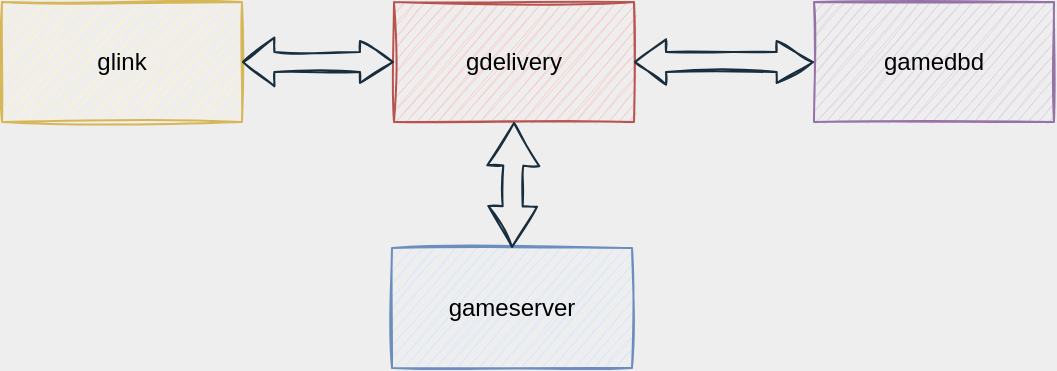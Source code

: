 <mxfile version="14.4.2" type="github" pages="5">
  <diagram id="kgpKYQtTHZ0yAKxKKP6v" name="Page-1">
    <mxGraphModel dx="1422" dy="762" grid="1" gridSize="1" guides="1" tooltips="1" connect="1" arrows="1" fold="1" page="1" pageScale="1" pageWidth="850" pageHeight="1100" background="#EEEEEE" math="0" shadow="0">
      <root>
        <mxCell id="0" />
        <mxCell id="1" parent="0" />
        <mxCell id="8e3iIAsaUR_CPn4ZfIlF-45" value="glink" style="rounded=0;whiteSpace=wrap;html=1;shadow=0;fontFamily=Helvetica;fontSize=12;align=center;fillColor=#fff2cc;strokeColor=#d6b656;sketch=1;" parent="1" vertex="1">
          <mxGeometry x="97" y="144" width="120" height="60" as="geometry" />
        </mxCell>
        <mxCell id="8e3iIAsaUR_CPn4ZfIlF-46" value="gdelivery" style="rounded=0;whiteSpace=wrap;html=1;shadow=0;fontFamily=Helvetica;fontSize=12;align=center;fillColor=#f8cecc;strokeColor=#b85450;sketch=1;" parent="1" vertex="1">
          <mxGeometry x="293" y="144" width="120" height="60" as="geometry" />
        </mxCell>
        <mxCell id="8e3iIAsaUR_CPn4ZfIlF-47" value="gamedbd" style="rounded=0;whiteSpace=wrap;html=1;shadow=0;fontFamily=Helvetica;fontSize=12;align=center;fillColor=#e1d5e7;strokeColor=#9673a6;sketch=1;" parent="1" vertex="1">
          <mxGeometry x="503" y="144" width="120" height="60" as="geometry" />
        </mxCell>
        <mxCell id="8e3iIAsaUR_CPn4ZfIlF-48" value="gameserver" style="rounded=0;whiteSpace=wrap;html=1;shadow=0;fontFamily=Helvetica;fontSize=12;align=center;fillColor=#dae8fc;strokeColor=#6c8ebf;sketch=1;" parent="1" vertex="1">
          <mxGeometry x="292" y="267" width="120" height="60" as="geometry" />
        </mxCell>
        <mxCell id="8e3iIAsaUR_CPn4ZfIlF-49" value="" style="shape=flexArrow;endArrow=classic;startArrow=block;html=1;fontFamily=Helvetica;fontSize=12;exitX=1;exitY=0.5;exitDx=0;exitDy=0;entryX=0;entryY=0.5;entryDx=0;entryDy=0;endWidth=10;endSize=5.167;startWidth=13.333;startSize=4.892;startFill=0;strokeColor=#182E3E;sketch=1;labelBackgroundColor=#EEEEEE;fontColor=#1A1A1A;" parent="1" source="8e3iIAsaUR_CPn4ZfIlF-45" target="8e3iIAsaUR_CPn4ZfIlF-46" edge="1">
          <mxGeometry width="50" height="50" relative="1" as="geometry">
            <mxPoint x="373" y="293" as="sourcePoint" />
            <mxPoint x="423" y="243" as="targetPoint" />
          </mxGeometry>
        </mxCell>
        <mxCell id="8e3iIAsaUR_CPn4ZfIlF-57" value="" style="shape=flexArrow;endArrow=classic;startArrow=classic;html=1;fontFamily=Helvetica;fontSize=12;entryX=0;entryY=0.5;entryDx=0;entryDy=0;exitX=1;exitY=0.5;exitDx=0;exitDy=0;startWidth=11.667;startSize=4.833;endWidth=10;endSize=5.725;strokeColor=#182E3E;sketch=1;labelBackgroundColor=#EEEEEE;fontColor=#1A1A1A;" parent="1" source="8e3iIAsaUR_CPn4ZfIlF-46" target="8e3iIAsaUR_CPn4ZfIlF-47" edge="1">
          <mxGeometry width="50" height="50" relative="1" as="geometry">
            <mxPoint x="417" y="255" as="sourcePoint" />
            <mxPoint x="467" y="205" as="targetPoint" />
          </mxGeometry>
        </mxCell>
        <mxCell id="8e3iIAsaUR_CPn4ZfIlF-58" value="" style="shape=flexArrow;endArrow=classic;startArrow=classic;html=1;fontFamily=Helvetica;fontSize=12;entryX=0.5;entryY=1;entryDx=0;entryDy=0;exitX=0.5;exitY=0;exitDx=0;exitDy=0;endWidth=15;endSize=6.783;startWidth=13.333;startSize=6.442;strokeColor=#182E3E;sketch=1;labelBackgroundColor=#EEEEEE;fontColor=#1A1A1A;" parent="1" source="8e3iIAsaUR_CPn4ZfIlF-48" target="8e3iIAsaUR_CPn4ZfIlF-46" edge="1">
          <mxGeometry width="50" height="50" relative="1" as="geometry">
            <mxPoint x="497" y="300" as="sourcePoint" />
            <mxPoint x="547" y="250" as="targetPoint" />
          </mxGeometry>
        </mxCell>
      </root>
    </mxGraphModel>
  </diagram>
  <diagram id="0OgzpcdSNnnKaS0ms3lA" name="Page-2">
    <mxGraphModel dx="2249" dy="762" grid="1" gridSize="10" guides="1" tooltips="1" connect="1" arrows="1" fold="1" page="1" pageScale="1" pageWidth="827" pageHeight="1169" background="#EEEEEE" math="0" shadow="0">
      <root>
        <mxCell id="CHY1JKjZ-cwcwIP-8aB2-0" />
        <mxCell id="CHY1JKjZ-cwcwIP-8aB2-1" parent="CHY1JKjZ-cwcwIP-8aB2-0" />
        <mxCell id="CHY1JKjZ-cwcwIP-8aB2-2" value="Corps&#xa;PSyncObject&lt;PB::corps_struct&gt;" style="swimlane;fontStyle=0;childLayout=stackLayout;horizontal=1;startSize=26;fillColor=#cdeb8b;horizontalStack=0;resizeParent=1;resizeParentMax=0;resizeLast=0;collapsible=1;marginBottom=0;shadow=0;fontFamily=Helvetica;fontSize=12;align=center;sketch=1;strokeColor=#36393d;" parent="CHY1JKjZ-cwcwIP-8aB2-1" vertex="1">
          <mxGeometry x="161" y="460" width="279" height="104" as="geometry" />
        </mxCell>
        <mxCell id="Idnr1RLPW2V9LJ6OMzab-46" value="- HardReference&lt;CorpsBaseType&gt; ref_" style="text;strokeColor=#36393d;fillColor=#cdeb8b;align=left;verticalAlign=top;spacingLeft=4;spacingRight=4;overflow=hidden;rotatable=0;points=[[0,0.5],[1,0.5]];portConstraint=eastwest;sketch=1;" parent="CHY1JKjZ-cwcwIP-8aB2-2" vertex="1">
          <mxGeometry y="26" width="279" height="26" as="geometry" />
        </mxCell>
        <mxCell id="Idnr1RLPW2V9LJ6OMzab-47" value="- std::map&lt;int64, CorpsMemberCache&gt; members_" style="text;strokeColor=#36393d;fillColor=#cdeb8b;align=left;verticalAlign=top;spacingLeft=4;spacingRight=4;overflow=hidden;rotatable=0;points=[[0,0.5],[1,0.5]];portConstraint=eastwest;sketch=1;" parent="CHY1JKjZ-cwcwIP-8aB2-2" vertex="1">
          <mxGeometry y="52" width="279" height="26" as="geometry" />
        </mxCell>
        <mxCell id="Idnr1RLPW2V9LJ6OMzab-48" value="- CorpsBase proxy_" style="text;strokeColor=#36393d;fillColor=#cdeb8b;align=left;verticalAlign=top;spacingLeft=4;spacingRight=4;overflow=hidden;rotatable=0;points=[[0,0.5],[1,0.5]];portConstraint=eastwest;sketch=1;" parent="CHY1JKjZ-cwcwIP-8aB2-2" vertex="1">
          <mxGeometry y="78" width="279" height="26" as="geometry" />
        </mxCell>
        <mxCell id="CHY1JKjZ-cwcwIP-8aB2-12" value="PSyncObject&lt;Data&gt;&#xa;std::enable_shared_from_this&lt;&gt;" style="swimlane;fontStyle=0;childLayout=stackLayout;horizontal=1;startSize=30;horizontalStack=0;resizeParent=1;resizeParentMax=0;resizeLast=0;collapsible=1;marginBottom=0;shadow=0;fontFamily=Helvetica;fontSize=12;align=center;sketch=1;fillColor=#fad9d5;strokeColor=#ae4132;" parent="CHY1JKjZ-cwcwIP-8aB2-1" vertex="1">
          <mxGeometry x="163" y="321" width="270" height="90" as="geometry" />
        </mxCell>
        <mxCell id="Idnr1RLPW2V9LJ6OMzab-32" value="+ ClientTaskList task_list_" style="text;strokeColor=#ae4132;fillColor=#fad9d5;align=left;verticalAlign=top;spacingLeft=4;spacingRight=4;overflow=hidden;rotatable=0;points=[[0,0.5],[1,0.5]];portConstraint=eastwest;sketch=1;" parent="CHY1JKjZ-cwcwIP-8aB2-12" vertex="1">
          <mxGeometry y="30" width="270" height="26" as="geometry" />
        </mxCell>
        <mxCell id="Idnr1RLPW2V9LJ6OMzab-33" value="" style="line;strokeWidth=1;fillColor=none;align=left;verticalAlign=middle;spacingTop=-1;spacingLeft=3;spacingRight=3;rotatable=0;labelPosition=right;points=[];portConstraint=eastwest;fontColor=#1A1A1A;sketch=1;labelBackgroundColor=#EEEEEE;strokeColor=#909090;" parent="CHY1JKjZ-cwcwIP-8aB2-12" vertex="1">
          <mxGeometry y="56" width="270" height="8" as="geometry" />
        </mxCell>
        <mxCell id="Idnr1RLPW2V9LJ6OMzab-34" value="+ int TryAddTask(std::share_ptr&lt;Message&gt; msg)" style="text;strokeColor=#ae4132;fillColor=#fad9d5;align=left;verticalAlign=top;spacingLeft=4;spacingRight=4;overflow=hidden;rotatable=0;points=[[0,0.5],[1,0.5]];portConstraint=eastwest;sketch=1;" parent="CHY1JKjZ-cwcwIP-8aB2-12" vertex="1">
          <mxGeometry y="64" width="270" height="26" as="geometry" />
        </mxCell>
        <mxCell id="CHY1JKjZ-cwcwIP-8aB2-22" value="CorpsManager&#xa;ObjectManager&lt;CorpsPtr&gt;" style="swimlane;fontStyle=0;childLayout=stackLayout;horizontal=1;startSize=26;fillColor=none;horizontalStack=0;resizeParent=1;resizeParentMax=0;resizeLast=0;collapsible=1;marginBottom=0;shadow=0;fontFamily=Helvetica;fontSize=12;align=center;sketch=1;strokeColor=#909090;fontColor=#1A1A1A;" parent="CHY1JKjZ-cwcwIP-8aB2-1" vertex="1">
          <mxGeometry x="-114" y="460" width="190" height="52" as="geometry" />
        </mxCell>
        <mxCell id="CHY1JKjZ-cwcwIP-8aB2-25" value="CorpsBaseType" style="swimlane;fontStyle=0;childLayout=stackLayout;horizontal=1;startSize=26;fillColor=none;horizontalStack=0;resizeParent=1;resizeParentMax=0;resizeLast=0;collapsible=1;marginBottom=0;shadow=0;fontFamily=Helvetica;fontSize=12;align=center;sketch=1;strokeColor=#909090;fontColor=#1A1A1A;" parent="CHY1JKjZ-cwcwIP-8aB2-1" vertex="1">
          <mxGeometry x="539.25" y="362" width="381.5" height="86" as="geometry" />
        </mxCell>
        <mxCell id="Idnr1RLPW2V9LJ6OMzab-38" value="+ void* corps_object_" style="text;strokeColor=#56517e;fillColor=#d0cee2;align=left;verticalAlign=top;spacingLeft=4;spacingRight=4;overflow=hidden;rotatable=0;points=[[0,0.5],[1,0.5]];portConstraint=eastwest;sketch=1;" parent="CHY1JKjZ-cwcwIP-8aB2-25" vertex="1">
          <mxGeometry y="26" width="381.5" height="26" as="geometry" />
        </mxCell>
        <mxCell id="Idnr1RLPW2V9LJ6OMzab-39" value="" style="line;strokeWidth=1;fillColor=none;align=left;verticalAlign=middle;spacingTop=-1;spacingLeft=3;spacingRight=3;rotatable=0;labelPosition=right;points=[];portConstraint=eastwest;fontColor=#1A1A1A;sketch=1;labelBackgroundColor=#EEEEEE;strokeColor=#909090;" parent="CHY1JKjZ-cwcwIP-8aB2-25" vertex="1">
          <mxGeometry y="52" width="381.5" height="8" as="geometry" />
        </mxCell>
        <mxCell id="Idnr1RLPW2V9LJ6OMzab-40" value="+ int PacketProtocol(PB::npt_common_search&amp; proto) const override" style="text;strokeColor=none;fillColor=none;align=left;verticalAlign=top;spacingLeft=4;spacingRight=4;overflow=hidden;rotatable=0;points=[[0,0.5],[1,0.5]];portConstraint=eastwest;fontColor=#1A1A1A;sketch=1;" parent="CHY1JKjZ-cwcwIP-8aB2-25" vertex="1">
          <mxGeometry y="60" width="381.5" height="26" as="geometry" />
        </mxCell>
        <mxCell id="CHY1JKjZ-cwcwIP-8aB2-28" value="CorpsBase" style="swimlane;fontStyle=0;childLayout=stackLayout;horizontal=1;startSize=26;fillColor=none;horizontalStack=0;resizeParent=1;resizeParentMax=0;resizeLast=0;collapsible=1;marginBottom=0;shadow=0;fontFamily=Helvetica;fontSize=12;align=center;sketch=1;strokeColor=#909090;fontColor=#1A1A1A;" parent="CHY1JKjZ-cwcwIP-8aB2-1" vertex="1">
          <mxGeometry x="539.25" y="550" width="220" height="52" as="geometry" />
        </mxCell>
        <mxCell id="Idnr1RLPW2V9LJ6OMzab-35" value="+ SendMessage(const Message&amp; msg)" style="text;strokeColor=none;fillColor=none;align=left;verticalAlign=top;spacingLeft=4;spacingRight=4;overflow=hidden;rotatable=0;points=[[0,0.5],[1,0.5]];portConstraint=eastwest;fontColor=#1A1A1A;sketch=1;" parent="CHY1JKjZ-cwcwIP-8aB2-28" vertex="1">
          <mxGeometry y="26" width="220" height="26" as="geometry" />
        </mxCell>
        <mxCell id="CHY1JKjZ-cwcwIP-8aB2-31" value="CorpsMember" style="swimlane;fontStyle=0;childLayout=stackLayout;horizontal=1;startSize=26;fillColor=none;horizontalStack=0;resizeParent=1;resizeParentMax=0;resizeLast=0;collapsible=1;marginBottom=0;shadow=0;fontFamily=Helvetica;fontSize=12;align=center;sketch=1;strokeColor=#909090;fontColor=#1A1A1A;" parent="CHY1JKjZ-cwcwIP-8aB2-1" vertex="1">
          <mxGeometry x="539.25" y="474" width="183" height="52" as="geometry" />
        </mxCell>
        <mxCell id="Idnr1RLPW2V9LJ6OMzab-36" value="+ PB::corps_member_info data_" style="text;strokeColor=none;fillColor=none;align=left;verticalAlign=top;spacingLeft=4;spacingRight=4;overflow=hidden;rotatable=0;points=[[0,0.5],[1,0.5]];portConstraint=eastwest;fontColor=#1A1A1A;sketch=1;" parent="CHY1JKjZ-cwcwIP-8aB2-31" vertex="1">
          <mxGeometry y="26" width="183" height="26" as="geometry" />
        </mxCell>
        <mxCell id="Idnr1RLPW2V9LJ6OMzab-13" value="ObjectManager&lt;Object&gt;&#xa;IntervalTimer::Observer" style="swimlane;fontStyle=0;childLayout=stackLayout;horizontal=1;startSize=29;fillColor=none;horizontalStack=0;resizeParent=1;resizeParentMax=0;resizeLast=0;collapsible=1;marginBottom=0;shadow=0;fontFamily=Helvetica;fontSize=12;align=center;sketch=1;strokeColor=#909090;fontColor=#1A1A1A;" parent="CHY1JKjZ-cwcwIP-8aB2-1" vertex="1">
          <mxGeometry x="-119" y="321" width="200" height="89" as="geometry" />
        </mxCell>
        <mxCell id="Idnr1RLPW2V9LJ6OMzab-26" value="+ std::map&lt;int64, Object&gt; objects_" style="text;strokeColor=none;fillColor=none;align=left;verticalAlign=top;spacingLeft=4;spacingRight=4;overflow=hidden;rotatable=0;points=[[0,0.5],[1,0.5]];portConstraint=eastwest;sketch=1;fontColor=#1A1A1A;" parent="Idnr1RLPW2V9LJ6OMzab-13" vertex="1">
          <mxGeometry y="29" width="200" height="26" as="geometry" />
        </mxCell>
        <mxCell id="Idnr1RLPW2V9LJ6OMzab-30" value="" style="line;strokeWidth=1;fillColor=none;align=left;verticalAlign=middle;spacingTop=-1;spacingLeft=3;spacingRight=3;rotatable=0;labelPosition=right;points=[];portConstraint=eastwest;sketch=1;labelBackgroundColor=#EEEEEE;strokeColor=#909090;fontColor=#1A1A1A;" parent="Idnr1RLPW2V9LJ6OMzab-13" vertex="1">
          <mxGeometry y="55" width="200" height="8" as="geometry" />
        </mxCell>
        <mxCell id="Idnr1RLPW2V9LJ6OMzab-31" value="+ bool Update() override" style="text;strokeColor=#0e8088;fillColor=#b0e3e6;align=left;verticalAlign=top;spacingLeft=4;spacingRight=4;overflow=hidden;rotatable=0;points=[[0,0.5],[1,0.5]];portConstraint=eastwest;sketch=1;" parent="Idnr1RLPW2V9LJ6OMzab-13" vertex="1">
          <mxGeometry y="63" width="200" height="26" as="geometry" />
        </mxCell>
        <mxCell id="Idnr1RLPW2V9LJ6OMzab-20" value="" style="endArrow=block;endSize=16;endFill=0;html=1;exitX=0.5;exitY=0;exitDx=0;exitDy=0;sketch=1;labelBackgroundColor=#EEEEEE;strokeColor=#182E3E;fontColor=#1A1A1A;" parent="CHY1JKjZ-cwcwIP-8aB2-1" source="CHY1JKjZ-cwcwIP-8aB2-22" edge="1">
          <mxGeometry width="160" relative="1" as="geometry">
            <mxPoint x="-19" y="448" as="sourcePoint" />
            <mxPoint x="-19" y="409" as="targetPoint" />
          </mxGeometry>
        </mxCell>
        <mxCell id="Idnr1RLPW2V9LJ6OMzab-21" value="" style="endArrow=block;endSize=16;endFill=0;html=1;entryX=0.507;entryY=0.962;entryDx=0;entryDy=0;entryPerimeter=0;sketch=1;labelBackgroundColor=#EEEEEE;strokeColor=#182E3E;fontColor=#1A1A1A;" parent="CHY1JKjZ-cwcwIP-8aB2-1" source="CHY1JKjZ-cwcwIP-8aB2-2" target="Idnr1RLPW2V9LJ6OMzab-34" edge="1">
          <mxGeometry width="160" relative="1" as="geometry">
            <mxPoint x="-140" y="648" as="sourcePoint" />
            <mxPoint x="253" y="418" as="targetPoint" />
          </mxGeometry>
        </mxCell>
        <mxCell id="Idnr1RLPW2V9LJ6OMzab-22" value="" style="endArrow=open;html=1;endSize=12;startArrow=diamondThin;startSize=14;startFill=0;edgeStyle=orthogonalEdgeStyle;exitX=1;exitY=0.5;exitDx=0;exitDy=0;entryX=0;entryY=0.5;entryDx=0;entryDy=0;sketch=1;labelBackgroundColor=#EEEEEE;strokeColor=#182E3E;fontColor=#1A1A1A;" parent="CHY1JKjZ-cwcwIP-8aB2-1" edge="1">
          <mxGeometry relative="1" as="geometry">
            <mxPoint x="76" y="499" as="sourcePoint" />
            <mxPoint x="161" y="499" as="targetPoint" />
          </mxGeometry>
        </mxCell>
        <mxCell id="Idnr1RLPW2V9LJ6OMzab-23" value="0..n" style="edgeLabel;resizable=0;html=1;align=left;verticalAlign=top;sketch=1;labelBackgroundColor=#EEEEEE;fontColor=#1A1A1A;" parent="Idnr1RLPW2V9LJ6OMzab-22" connectable="0" vertex="1">
          <mxGeometry x="-1" relative="1" as="geometry" />
        </mxCell>
        <mxCell id="Idnr1RLPW2V9LJ6OMzab-7" value="" style="endArrow=open;html=1;endSize=12;startArrow=diamondThin;startSize=14;startFill=0;edgeStyle=orthogonalEdgeStyle;entryX=0;entryY=0.75;entryDx=0;entryDy=0;sketch=1;labelBackgroundColor=#EEEEEE;strokeColor=#182E3E;fontColor=#1A1A1A;" parent="CHY1JKjZ-cwcwIP-8aB2-1" edge="1">
          <mxGeometry relative="1" as="geometry">
            <mxPoint x="440" y="509" as="sourcePoint" />
            <mxPoint x="539.25" y="509" as="targetPoint" />
            <Array as="points">
              <mxPoint x="440" y="509" />
              <mxPoint x="440" y="509" />
            </Array>
          </mxGeometry>
        </mxCell>
        <mxCell id="Idnr1RLPW2V9LJ6OMzab-8" value="0..n" style="edgeLabel;resizable=0;html=1;align=left;verticalAlign=top;sketch=1;labelBackgroundColor=#EEEEEE;fontColor=#1A1A1A;" parent="Idnr1RLPW2V9LJ6OMzab-7" connectable="0" vertex="1">
          <mxGeometry x="-1" relative="1" as="geometry" />
        </mxCell>
        <mxCell id="Idnr1RLPW2V9LJ6OMzab-41" value="CorpsTopList" style="swimlane;fontStyle=0;childLayout=stackLayout;horizontal=1;startSize=26;fillColor=none;horizontalStack=0;resizeParent=1;resizeParentMax=0;resizeLast=0;collapsible=1;marginBottom=0;shadow=0;fontFamily=Helvetica;fontSize=12;align=center;sketch=1;strokeColor=#909090;fontColor=#1A1A1A;" parent="CHY1JKjZ-cwcwIP-8aB2-1" vertex="1">
          <mxGeometry x="-113" y="554" width="190" height="52" as="geometry" />
        </mxCell>
        <mxCell id="Idnr1RLPW2V9LJ6OMzab-44" value="" style="endArrow=open;html=1;endSize=12;startArrow=diamondThin;startSize=14;startFill=1;edgeStyle=orthogonalEdgeStyle;align=left;verticalAlign=bottom;fontColor=#1A1A1A;exitX=0.505;exitY=1;exitDx=0;exitDy=0;exitPerimeter=0;entryX=0.5;entryY=0;entryDx=0;entryDy=0;sketch=1;labelBackgroundColor=#EEEEEE;strokeColor=#182E3E;" parent="CHY1JKjZ-cwcwIP-8aB2-1" target="Idnr1RLPW2V9LJ6OMzab-41" edge="1">
          <mxGeometry x="-0.25" y="20" relative="1" as="geometry">
            <mxPoint x="-18.05" y="512" as="sourcePoint" />
            <mxPoint x="-18" y="570" as="targetPoint" />
            <mxPoint as="offset" />
          </mxGeometry>
        </mxCell>
        <mxCell id="Idnr1RLPW2V9LJ6OMzab-49" value="1" style="endArrow=open;html=1;endSize=12;startArrow=diamondThin;startSize=14;startFill=1;edgeStyle=orthogonalEdgeStyle;align=left;verticalAlign=bottom;fontColor=#1A1A1A;entryX=0;entryY=0.5;entryDx=0;entryDy=0;sketch=1;labelBackgroundColor=#EEEEEE;strokeColor=#182E3E;" parent="CHY1JKjZ-cwcwIP-8aB2-1" target="CHY1JKjZ-cwcwIP-8aB2-28" edge="1">
          <mxGeometry x="-1" y="3" relative="1" as="geometry">
            <mxPoint x="440" y="550" as="sourcePoint" />
            <mxPoint x="440" y="690" as="targetPoint" />
            <Array as="points">
              <mxPoint x="440" y="550" />
              <mxPoint x="490" y="550" />
              <mxPoint x="490" y="576" />
            </Array>
          </mxGeometry>
        </mxCell>
        <mxCell id="Idnr1RLPW2V9LJ6OMzab-50" value="1" style="endArrow=open;html=1;endSize=12;startArrow=diamondThin;startSize=14;startFill=1;edgeStyle=orthogonalEdgeStyle;align=left;verticalAlign=bottom;fontColor=#1A1A1A;entryX=0;entryY=0.5;entryDx=0;entryDy=0;exitX=1;exitY=0.192;exitDx=0;exitDy=0;exitPerimeter=0;sketch=1;labelBackgroundColor=#EEEEEE;strokeColor=#182E3E;" parent="CHY1JKjZ-cwcwIP-8aB2-1" source="CHY1JKjZ-cwcwIP-8aB2-2" target="Idnr1RLPW2V9LJ6OMzab-38" edge="1">
          <mxGeometry x="-1" y="3" relative="1" as="geometry">
            <mxPoint x="310" y="710" as="sourcePoint" />
            <mxPoint x="470" y="710" as="targetPoint" />
          </mxGeometry>
        </mxCell>
      </root>
    </mxGraphModel>
  </diagram>
  <diagram id="yI2ITIxN7NDSkIE8eoWA" name="第 3 页">
    <mxGraphModel dx="2249" dy="762" grid="1" gridSize="1" guides="1" tooltips="1" connect="1" arrows="1" fold="1" page="1" pageScale="1" pageWidth="827" pageHeight="1169" background="#EEEEEE" math="0" shadow="0">
      <root>
        <mxCell id="4NuZsKPPa98qgH2k7ZOk-0" />
        <mxCell id="4NuZsKPPa98qgH2k7ZOk-1" parent="4NuZsKPPa98qgH2k7ZOk-0" />
        <mxCell id="-l2edYAywjvh5u6Mlrhu-0" value="Corps&#xa;PSyncObject&lt;PB::corps_struct&gt;" style="swimlane;fontStyle=0;childLayout=stackLayout;horizontal=1;startSize=30;fillColor=none;horizontalStack=0;resizeParent=1;resizeParentMax=0;resizeLast=0;collapsible=1;marginBottom=0;shadow=0;fontFamily=Helvetica;fontSize=12;align=center;strokeColor=#909090;fontColor=#1A1A1A;sketch=1;" parent="4NuZsKPPa98qgH2k7ZOk-1" vertex="1">
          <mxGeometry x="-380" y="646" width="279" height="108" as="geometry" />
        </mxCell>
        <mxCell id="-l2edYAywjvh5u6Mlrhu-1" value="- HardReference&lt;CorpsBaseType&gt; ref_" style="text;strokeColor=#0e8088;fillColor=#b0e3e6;align=left;verticalAlign=top;spacingLeft=4;spacingRight=4;overflow=hidden;rotatable=0;points=[[0,0.5],[1,0.5]];portConstraint=eastwest;sketch=1;" parent="-l2edYAywjvh5u6Mlrhu-0" vertex="1">
          <mxGeometry y="30" width="279" height="26" as="geometry" />
        </mxCell>
        <mxCell id="-l2edYAywjvh5u6Mlrhu-2" value="- std::map&lt;int64, CorpsMemberCache&gt; members_" style="text;strokeColor=none;fillColor=none;align=left;verticalAlign=top;spacingLeft=4;spacingRight=4;overflow=hidden;rotatable=0;points=[[0,0.5],[1,0.5]];portConstraint=eastwest;fontColor=#1A1A1A;sketch=1;" parent="-l2edYAywjvh5u6Mlrhu-0" vertex="1">
          <mxGeometry y="56" width="279" height="26" as="geometry" />
        </mxCell>
        <mxCell id="-l2edYAywjvh5u6Mlrhu-3" value="- CorpsBase proxy_" style="text;strokeColor=none;fillColor=none;align=left;verticalAlign=top;spacingLeft=4;spacingRight=4;overflow=hidden;rotatable=0;points=[[0,0.5],[1,0.5]];portConstraint=eastwest;fontColor=#1A1A1A;sketch=1;" parent="-l2edYAywjvh5u6Mlrhu-0" vertex="1">
          <mxGeometry y="82" width="279" height="26" as="geometry" />
        </mxCell>
        <mxCell id="-l2edYAywjvh5u6Mlrhu-8" value="SearchKey" style="swimlane;fontStyle=0;childLayout=stackLayout;horizontal=1;startSize=26;fillColor=none;horizontalStack=0;resizeParent=1;resizeParentMax=0;resizeLast=0;collapsible=1;marginBottom=0;shadow=0;fontFamily=Helvetica;fontSize=12;align=center;strokeColor=#909090;fontColor=#1A1A1A;sketch=1;" parent="4NuZsKPPa98qgH2k7ZOk-1" vertex="1">
          <mxGeometry x="-522" y="412" width="150" height="78" as="geometry" />
        </mxCell>
        <mxCell id="-l2edYAywjvh5u6Mlrhu-35" value="- unsigned char key_type_" style="text;strokeColor=none;fillColor=none;align=left;verticalAlign=top;spacingLeft=4;spacingRight=4;overflow=hidden;rotatable=0;points=[[0,0.5],[1,0.5]];portConstraint=eastwest;fontColor=#1A1A1A;sketch=1;" parent="-l2edYAywjvh5u6Mlrhu-8" vertex="1">
          <mxGeometry y="26" width="150" height="26" as="geometry" />
        </mxCell>
        <mxCell id="-l2edYAywjvh5u6Mlrhu-36" value="- Octets key_" style="text;strokeColor=none;fillColor=none;align=left;verticalAlign=top;spacingLeft=4;spacingRight=4;overflow=hidden;rotatable=0;points=[[0,0.5],[1,0.5]];portConstraint=eastwest;fontColor=#1A1A1A;sketch=1;" parent="-l2edYAywjvh5u6Mlrhu-8" vertex="1">
          <mxGeometry y="52" width="150" height="26" as="geometry" />
        </mxCell>
        <mxCell id="-l2edYAywjvh5u6Mlrhu-9" value="BaseType" style="swimlane;fontStyle=0;childLayout=stackLayout;horizontal=1;startSize=26;fillColor=none;horizontalStack=0;resizeParent=1;resizeParentMax=0;resizeLast=0;collapsible=1;marginBottom=0;shadow=0;fontFamily=Helvetica;fontSize=12;align=center;strokeColor=#909090;fontColor=#1A1A1A;sketch=1;" parent="4NuZsKPPa98qgH2k7ZOk-1" vertex="1">
          <mxGeometry x="-40" y="507.5" width="381.5" height="86" as="geometry" />
        </mxCell>
        <mxCell id="-l2edYAywjvh5u6Mlrhu-10" value="+ void* corps_object_" style="text;strokeColor=none;fillColor=none;align=left;verticalAlign=top;spacingLeft=4;spacingRight=4;overflow=hidden;rotatable=0;points=[[0,0.5],[1,0.5]];portConstraint=eastwest;fontColor=#1A1A1A;sketch=1;" parent="-l2edYAywjvh5u6Mlrhu-9" vertex="1">
          <mxGeometry y="26" width="381.5" height="26" as="geometry" />
        </mxCell>
        <mxCell id="-l2edYAywjvh5u6Mlrhu-11" value="" style="line;strokeWidth=1;fillColor=none;align=left;verticalAlign=middle;spacingTop=-1;spacingLeft=3;spacingRight=3;rotatable=0;labelPosition=right;points=[];portConstraint=eastwest;strokeColor=#909090;fontColor=#1A1A1A;sketch=1;labelBackgroundColor=#EEEEEE;" parent="-l2edYAywjvh5u6Mlrhu-9" vertex="1">
          <mxGeometry y="52" width="381.5" height="8" as="geometry" />
        </mxCell>
        <mxCell id="-l2edYAywjvh5u6Mlrhu-12" value="+ virtual int PacketProtocol(PB::npt_common_search&amp; proto) const" style="text;strokeColor=#ae4132;fillColor=#fad9d5;align=left;verticalAlign=top;spacingLeft=4;spacingRight=4;overflow=hidden;rotatable=0;points=[[0,0.5],[1,0.5]];portConstraint=eastwest;sketch=1;" parent="-l2edYAywjvh5u6Mlrhu-9" vertex="1">
          <mxGeometry y="60" width="381.5" height="26" as="geometry" />
        </mxCell>
        <mxCell id="-l2edYAywjvh5u6Mlrhu-13" value="CorpsBaseType" style="swimlane;fontStyle=0;childLayout=stackLayout;horizontal=1;startSize=26;fillColor=none;horizontalStack=0;resizeParent=1;resizeParentMax=0;resizeLast=0;collapsible=1;marginBottom=0;shadow=0;fontFamily=Helvetica;fontSize=12;align=center;strokeColor=#909090;fontColor=#1A1A1A;sketch=1;" parent="4NuZsKPPa98qgH2k7ZOk-1" vertex="1">
          <mxGeometry x="43" y="650" width="220" height="52" as="geometry" />
        </mxCell>
        <mxCell id="-l2edYAywjvh5u6Mlrhu-15" value="ResultNode" style="swimlane;fontStyle=0;childLayout=stackLayout;horizontal=1;startSize=26;fillColor=none;horizontalStack=0;resizeParent=1;resizeParentMax=0;resizeLast=0;collapsible=1;marginBottom=0;shadow=0;fontFamily=Helvetica;fontSize=12;align=center;strokeColor=#909090;fontColor=#1A1A1A;sketch=1;" parent="4NuZsKPPa98qgH2k7ZOk-1" vertex="1">
          <mxGeometry x="35" y="412" width="210" height="52" as="geometry" />
        </mxCell>
        <mxCell id="-l2edYAywjvh5u6Mlrhu-16" value="+ WeakReference&lt;BaseType&gt; ref_" style="text;strokeColor=none;fillColor=none;align=left;verticalAlign=top;spacingLeft=4;spacingRight=4;overflow=hidden;rotatable=0;points=[[0,0.5],[1,0.5]];portConstraint=eastwest;fontColor=#1A1A1A;sketch=1;" parent="-l2edYAywjvh5u6Mlrhu-15" vertex="1">
          <mxGeometry y="26" width="210" height="26" as="geometry" />
        </mxCell>
        <mxCell id="-l2edYAywjvh5u6Mlrhu-17" value="SearchCacheManager" style="swimlane;fontStyle=0;childLayout=stackLayout;horizontal=1;startSize=26;fillColor=none;horizontalStack=0;resizeParent=1;resizeParentMax=0;resizeLast=0;collapsible=1;marginBottom=0;shadow=0;fontFamily=Helvetica;fontSize=12;align=center;strokeColor=#909090;fontColor=#1A1A1A;sketch=1;" parent="4NuZsKPPa98qgH2k7ZOk-1" vertex="1">
          <mxGeometry x="-490" y="240" width="389" height="112" as="geometry" />
        </mxCell>
        <mxCell id="-l2edYAywjvh5u6Mlrhu-18" value="+ std::map&lt;SearchKey, SearchResult*&gt; results_" style="text;strokeColor=none;fillColor=none;align=left;verticalAlign=top;spacingLeft=4;spacingRight=4;overflow=hidden;rotatable=0;points=[[0,0.5],[1,0.5]];portConstraint=eastwest;fontColor=#1A1A1A;sketch=1;" parent="-l2edYAywjvh5u6Mlrhu-17" vertex="1">
          <mxGeometry y="26" width="389" height="26" as="geometry" />
        </mxCell>
        <mxCell id="-l2edYAywjvh5u6Mlrhu-33" value="- std::list&lt;SearchResult*&gt; lru_results_" style="text;strokeColor=none;fillColor=none;align=left;verticalAlign=top;spacingLeft=4;spacingRight=4;overflow=hidden;rotatable=0;points=[[0,0.5],[1,0.5]];portConstraint=eastwest;fontColor=#1A1A1A;sketch=1;" parent="-l2edYAywjvh5u6Mlrhu-17" vertex="1">
          <mxGeometry y="52" width="389" height="26" as="geometry" />
        </mxCell>
        <mxCell id="-l2edYAywjvh5u6Mlrhu-19" value="" style="line;strokeWidth=1;fillColor=none;align=left;verticalAlign=middle;spacingTop=-1;spacingLeft=3;spacingRight=3;rotatable=0;labelPosition=right;points=[];portConstraint=eastwest;strokeColor=#909090;fontColor=#1A1A1A;sketch=1;labelBackgroundColor=#EEEEEE;" parent="-l2edYAywjvh5u6Mlrhu-17" vertex="1">
          <mxGeometry y="78" width="389" height="8" as="geometry" />
        </mxCell>
        <mxCell id="-l2edYAywjvh5u6Mlrhu-20" value="+ void Search(PB::npt_common_search&amp; proto, const Search&amp; handle)" style="text;strokeColor=#b46504;fillColor=#fad7ac;align=left;verticalAlign=top;spacingLeft=4;spacingRight=4;overflow=hidden;rotatable=0;points=[[0,0.5],[1,0.5]];portConstraint=eastwest;sketch=1;" parent="-l2edYAywjvh5u6Mlrhu-17" vertex="1">
          <mxGeometry y="86" width="389" height="26" as="geometry" />
        </mxCell>
        <mxCell id="-l2edYAywjvh5u6Mlrhu-27" value="SearchResult" style="swimlane;fontStyle=0;childLayout=stackLayout;horizontal=1;startSize=26;fillColor=#bac8d3;horizontalStack=0;resizeParent=1;resizeParentMax=0;resizeLast=0;collapsible=1;marginBottom=0;shadow=0;fontFamily=Helvetica;fontSize=12;align=center;strokeColor=#23445d;sketch=1;" parent="4NuZsKPPa98qgH2k7ZOk-1" vertex="1">
          <mxGeometry x="-290" y="412" width="200" height="130" as="geometry" />
        </mxCell>
        <mxCell id="-l2edYAywjvh5u6Mlrhu-37" value="# PB::npt_common_search proto_" style="text;strokeColor=#23445d;fillColor=#bac8d3;align=left;verticalAlign=top;spacingLeft=4;spacingRight=4;overflow=hidden;rotatable=0;points=[[0,0.5],[1,0.5]];portConstraint=eastwest;sketch=1;" parent="-l2edYAywjvh5u6Mlrhu-27" vertex="1">
          <mxGeometry y="26" width="200" height="26" as="geometry" />
        </mxCell>
        <mxCell id="-l2edYAywjvh5u6Mlrhu-39" value="# SearchKey key_" style="text;strokeColor=#23445d;fillColor=#bac8d3;align=left;verticalAlign=top;spacingLeft=4;spacingRight=4;overflow=hidden;rotatable=0;points=[[0,0.5],[1,0.5]];portConstraint=eastwest;sketch=1;" parent="-l2edYAywjvh5u6Mlrhu-27" vertex="1">
          <mxGeometry y="52" width="200" height="26" as="geometry" />
        </mxCell>
        <mxCell id="-l2edYAywjvh5u6Mlrhu-38" value="# std::vector&lt;ResultNode&gt; results_" style="text;strokeColor=#23445d;fillColor=#bac8d3;align=left;verticalAlign=top;spacingLeft=4;spacingRight=4;overflow=hidden;rotatable=0;points=[[0,0.5],[1,0.5]];portConstraint=eastwest;sketch=1;" parent="-l2edYAywjvh5u6Mlrhu-27" vertex="1">
          <mxGeometry y="78" width="200" height="26" as="geometry" />
        </mxCell>
        <mxCell id="-l2edYAywjvh5u6Mlrhu-40" value="# SearchHandle handler_" style="text;strokeColor=#23445d;fillColor=#bac8d3;align=left;verticalAlign=top;spacingLeft=4;spacingRight=4;overflow=hidden;rotatable=0;points=[[0,0.5],[1,0.5]];portConstraint=eastwest;sketch=1;" parent="-l2edYAywjvh5u6Mlrhu-27" vertex="1">
          <mxGeometry y="104" width="200" height="26" as="geometry" />
        </mxCell>
        <mxCell id="-l2edYAywjvh5u6Mlrhu-42" value="" style="endArrow=block;endSize=16;endFill=0;html=1;exitX=0.5;exitY=0;exitDx=0;exitDy=0;entryX=0.506;entryY=0.981;entryDx=0;entryDy=0;entryPerimeter=0;strokeColor=#182E3E;fontColor=#1A1A1A;sketch=1;labelBackgroundColor=#EEEEEE;" parent="4NuZsKPPa98qgH2k7ZOk-1" source="-l2edYAywjvh5u6Mlrhu-13" target="-l2edYAywjvh5u6Mlrhu-12" edge="1">
          <mxGeometry width="160" relative="1" as="geometry">
            <mxPoint x="-10" y="790" as="sourcePoint" />
            <mxPoint x="151" y="610" as="targetPoint" />
          </mxGeometry>
        </mxCell>
        <mxCell id="-l2edYAywjvh5u6Mlrhu-43" value="" style="endArrow=diamondThin;endFill=1;endSize=24;html=1;entryX=1;entryY=0.5;entryDx=0;entryDy=0;exitX=0;exitY=0.75;exitDx=0;exitDy=0;strokeColor=#182E3E;fontColor=#1A1A1A;sketch=1;labelBackgroundColor=#EEEEEE;" parent="4NuZsKPPa98qgH2k7ZOk-1" source="-l2edYAywjvh5u6Mlrhu-13" target="-l2edYAywjvh5u6Mlrhu-1" edge="1">
          <mxGeometry width="160" relative="1" as="geometry">
            <mxPoint x="30" y="570" as="sourcePoint" />
            <mxPoint x="190" y="570" as="targetPoint" />
          </mxGeometry>
        </mxCell>
        <mxCell id="-l2edYAywjvh5u6Mlrhu-44" value="" style="endArrow=diamondThin;endFill=0;endSize=24;html=1;exitX=0.547;exitY=0.026;exitDx=0;exitDy=0;exitPerimeter=0;strokeColor=#182E3E;fontColor=#1A1A1A;sketch=1;labelBackgroundColor=#EEEEEE;" parent="4NuZsKPPa98qgH2k7ZOk-1" source="-l2edYAywjvh5u6Mlrhu-8" edge="1">
          <mxGeometry width="160" relative="1" as="geometry">
            <mxPoint x="-20" y="570" as="sourcePoint" />
            <mxPoint x="-440" y="350" as="targetPoint" />
          </mxGeometry>
        </mxCell>
        <mxCell id="-l2edYAywjvh5u6Mlrhu-45" value="" style="endArrow=diamondThin;endFill=0;endSize=24;html=1;exitX=0.5;exitY=0;exitDx=0;exitDy=0;entryX=0.771;entryY=1.077;entryDx=0;entryDy=0;entryPerimeter=0;strokeColor=#182E3E;fontColor=#1A1A1A;sketch=1;labelBackgroundColor=#EEEEEE;" parent="4NuZsKPPa98qgH2k7ZOk-1" source="-l2edYAywjvh5u6Mlrhu-27" target="-l2edYAywjvh5u6Mlrhu-20" edge="1">
          <mxGeometry width="160" relative="1" as="geometry">
            <mxPoint x="-540" y="610" as="sourcePoint" />
            <mxPoint x="-380" y="610" as="targetPoint" />
          </mxGeometry>
        </mxCell>
        <mxCell id="-l2edYAywjvh5u6Mlrhu-46" value="" style="endArrow=diamondThin;endFill=1;endSize=24;html=1;exitX=1;exitY=0.5;exitDx=0;exitDy=0;entryX=0;entryY=0.5;entryDx=0;entryDy=0;strokeColor=#182E3E;fontColor=#1A1A1A;sketch=1;labelBackgroundColor=#EEEEEE;" parent="4NuZsKPPa98qgH2k7ZOk-1" source="-l2edYAywjvh5u6Mlrhu-35" target="-l2edYAywjvh5u6Mlrhu-37" edge="1">
          <mxGeometry width="160" relative="1" as="geometry">
            <mxPoint x="-510" y="570" as="sourcePoint" />
            <mxPoint x="-350" y="570" as="targetPoint" />
          </mxGeometry>
        </mxCell>
        <mxCell id="-l2edYAywjvh5u6Mlrhu-47" value="" style="endArrow=diamondThin;endFill=0;endSize=24;html=1;exitX=0.5;exitY=0;exitDx=0;exitDy=0;entryX=0.551;entryY=0.846;entryDx=0;entryDy=0;entryPerimeter=0;strokeColor=#182E3E;fontColor=#1A1A1A;sketch=1;labelBackgroundColor=#EEEEEE;" parent="4NuZsKPPa98qgH2k7ZOk-1" source="-l2edYAywjvh5u6Mlrhu-9" target="-l2edYAywjvh5u6Mlrhu-16" edge="1">
          <mxGeometry width="160" relative="1" as="geometry">
            <mxPoint x="40" y="850" as="sourcePoint" />
            <mxPoint x="210" y="830" as="targetPoint" />
          </mxGeometry>
        </mxCell>
        <mxCell id="-l2edYAywjvh5u6Mlrhu-48" value="" style="endArrow=open;endFill=1;endSize=12;html=1;entryX=0;entryY=0.5;entryDx=0;entryDy=0;exitX=1;exitY=0.5;exitDx=0;exitDy=0;strokeColor=#182E3E;fontColor=#1A1A1A;sketch=1;labelBackgroundColor=#EEEEEE;" parent="4NuZsKPPa98qgH2k7ZOk-1" source="-l2edYAywjvh5u6Mlrhu-37" target="-l2edYAywjvh5u6Mlrhu-16" edge="1">
          <mxGeometry width="160" relative="1" as="geometry">
            <mxPoint x="-340" y="580" as="sourcePoint" />
            <mxPoint x="-170" y="580" as="targetPoint" />
          </mxGeometry>
        </mxCell>
      </root>
    </mxGraphModel>
  </diagram>
  <diagram id="lnSrEXQTEFAOOSUJtIZM" name="第 4 页">
    <mxGraphModel dx="2249" dy="762" grid="1" gridSize="1" guides="1" tooltips="1" connect="1" arrows="1" fold="1" page="1" pageScale="1" pageWidth="827" pageHeight="1169" background="#EEEEEE" math="0" shadow="0">
      <root>
        <mxCell id="2s0anMfYi2meWJEC-m7P-0" />
        <mxCell id="2s0anMfYi2meWJEC-m7P-1" parent="2s0anMfYi2meWJEC-m7P-0" />
        <mxCell id="2s0anMfYi2meWJEC-m7P-2" value="Corps&#xa;PSyncObject&lt;PB::corps_struct&gt;" style="swimlane;fontStyle=0;childLayout=stackLayout;horizontal=1;startSize=30;fillColor=#d0cee2;horizontalStack=0;resizeParent=1;resizeParentMax=0;resizeLast=0;collapsible=1;marginBottom=0;shadow=0;fontFamily=Helvetica;fontSize=12;align=center;strokeColor=#56517e;sketch=1;" parent="2s0anMfYi2meWJEC-m7P-1" vertex="1">
          <mxGeometry x="-346" y="615" width="279" height="108" as="geometry" />
        </mxCell>
        <mxCell id="2s0anMfYi2meWJEC-m7P-3" value="- HardReference&lt;CorpsBaseType&gt; ref_" style="text;strokeColor=none;fillColor=none;align=left;verticalAlign=top;spacingLeft=4;spacingRight=4;overflow=hidden;rotatable=0;points=[[0,0.5],[1,0.5]];portConstraint=eastwest;fontColor=#1A1A1A;sketch=1;" parent="2s0anMfYi2meWJEC-m7P-2" vertex="1">
          <mxGeometry y="30" width="279" height="26" as="geometry" />
        </mxCell>
        <mxCell id="2s0anMfYi2meWJEC-m7P-4" value="- std::map&lt;int64, CorpsMemberCache&gt; members_" style="text;strokeColor=none;fillColor=none;align=left;verticalAlign=top;spacingLeft=4;spacingRight=4;overflow=hidden;rotatable=0;points=[[0,0.5],[1,0.5]];portConstraint=eastwest;fontColor=#1A1A1A;sketch=1;" parent="2s0anMfYi2meWJEC-m7P-2" vertex="1">
          <mxGeometry y="56" width="279" height="26" as="geometry" />
        </mxCell>
        <mxCell id="2s0anMfYi2meWJEC-m7P-5" value="- CorpsBase proxy_" style="text;strokeColor=none;fillColor=none;align=left;verticalAlign=top;spacingLeft=4;spacingRight=4;overflow=hidden;rotatable=0;points=[[0,0.5],[1,0.5]];portConstraint=eastwest;fontColor=#1A1A1A;sketch=1;" parent="2s0anMfYi2meWJEC-m7P-2" vertex="1">
          <mxGeometry y="82" width="279" height="26" as="geometry" />
        </mxCell>
        <mxCell id="2s0anMfYi2meWJEC-m7P-9" value="ClientTaskList" style="swimlane;fontStyle=0;childLayout=stackLayout;horizontal=1;startSize=26;fillColor=#b1ddf0;horizontalStack=0;resizeParent=1;resizeParentMax=0;resizeLast=0;collapsible=1;marginBottom=0;shadow=0;fontFamily=Helvetica;fontSize=12;align=center;strokeColor=#10739e;sketch=1;" parent="2s0anMfYi2meWJEC-m7P-1" vertex="1">
          <mxGeometry x="13" y="468" width="254" height="112" as="geometry" />
        </mxCell>
        <mxCell id="2s0anMfYi2meWJEC-m7P-10" value="- std::list&lt;std::share_ptr&lt;ClTask&gt;&gt; task_list_" style="text;strokeColor=#10739e;fillColor=#b1ddf0;align=left;verticalAlign=top;spacingLeft=4;spacingRight=4;overflow=hidden;rotatable=0;points=[[0,0.5],[1,0.5]];portConstraint=eastwest;sketch=1;" parent="2s0anMfYi2meWJEC-m7P-9" vertex="1">
          <mxGeometry y="26" width="254" height="26" as="geometry" />
        </mxCell>
        <mxCell id="2s0anMfYi2meWJEC-m7P-11" value="" style="line;strokeWidth=1;fillColor=none;align=left;verticalAlign=middle;spacingTop=-1;spacingLeft=3;spacingRight=3;rotatable=0;labelPosition=right;points=[];portConstraint=eastwest;strokeColor=#909090;fontColor=#1A1A1A;labelBackgroundColor=#EEEEEE;sketch=1;" parent="2s0anMfYi2meWJEC-m7P-9" vertex="1">
          <mxGeometry y="52" width="254" height="8" as="geometry" />
        </mxCell>
        <mxCell id="2s0anMfYi2meWJEC-m7P-12" value="+ bool AddTask(std::share_ptr&lt;ClTask&gt; task)" style="text;fillColor=none;align=left;verticalAlign=top;spacingLeft=4;spacingRight=4;overflow=hidden;rotatable=0;points=[[0,0.5],[1,0.5]];portConstraint=eastwest;sketch=1;" parent="2s0anMfYi2meWJEC-m7P-9" vertex="1">
          <mxGeometry y="60" width="254" height="26" as="geometry" />
        </mxCell>
        <mxCell id="2wcIkOxxAOtHc5JdMz0j-1" value="+ std::share_ptr&lt;ClTask&gt; PopTask()" style="text;fillColor=none;align=left;verticalAlign=top;spacingLeft=4;spacingRight=4;overflow=hidden;rotatable=0;points=[[0,0.5],[1,0.5]];portConstraint=eastwest;sketch=1;" parent="2s0anMfYi2meWJEC-m7P-9" vertex="1">
          <mxGeometry y="86" width="254" height="26" as="geometry" />
        </mxCell>
        <mxCell id="2s0anMfYi2meWJEC-m7P-14" value="ClTask" style="swimlane;fontStyle=0;childLayout=stackLayout;horizontal=1;startSize=26;fillColor=none;horizontalStack=0;resizeParent=1;resizeParentMax=0;resizeLast=0;collapsible=1;marginBottom=0;shadow=0;fontFamily=Helvetica;fontSize=12;align=center;strokeColor=#909090;fontColor=#1A1A1A;sketch=1;" parent="2s0anMfYi2meWJEC-m7P-1" vertex="1">
          <mxGeometry x="35" y="331" width="210" height="78" as="geometry" />
        </mxCell>
        <mxCell id="2wcIkOxxAOtHc5JdMz0j-3" value="+ RoleCache role_" style="text;strokeColor=none;fillColor=none;align=left;verticalAlign=top;spacingLeft=4;spacingRight=4;overflow=hidden;rotatable=0;points=[[0,0.5],[1,0.5]];portConstraint=eastwest;fontColor=#1A1A1A;sketch=1;" parent="2s0anMfYi2meWJEC-m7P-14" vertex="1">
          <mxGeometry y="26" width="210" height="26" as="geometry" />
        </mxCell>
        <mxCell id="2s0anMfYi2meWJEC-m7P-15" value="+ std::share_ptr&lt;Message&gt; msg_" style="text;strokeColor=#ae4132;fillColor=#fad9d5;align=left;verticalAlign=top;spacingLeft=4;spacingRight=4;overflow=hidden;rotatable=0;points=[[0,0.5],[1,0.5]];portConstraint=eastwest;sketch=1;" parent="2s0anMfYi2meWJEC-m7P-14" vertex="1">
          <mxGeometry y="52" width="210" height="26" as="geometry" />
        </mxCell>
        <mxCell id="2s0anMfYi2meWJEC-m7P-21" value="PSyncObject" style="swimlane;fontStyle=0;childLayout=stackLayout;horizontal=1;startSize=26;fillColor=none;horizontalStack=0;resizeParent=1;resizeParentMax=0;resizeLast=0;collapsible=1;marginBottom=0;shadow=0;fontFamily=Helvetica;fontSize=12;align=center;sketch=1;" parent="2s0anMfYi2meWJEC-m7P-1" vertex="1">
          <mxGeometry x="-306" y="467" width="200" height="104" as="geometry" />
        </mxCell>
        <mxCell id="2s0anMfYi2meWJEC-m7P-22" value="+ ClientTaskList task_queue_" style="text;strokeColor=#b46504;fillColor=#fad7ac;align=left;verticalAlign=top;spacingLeft=4;spacingRight=4;overflow=hidden;rotatable=0;points=[[0,0.5],[1,0.5]];portConstraint=eastwest;sketch=1;" parent="2s0anMfYi2meWJEC-m7P-21" vertex="1">
          <mxGeometry y="26" width="200" height="26" as="geometry" />
        </mxCell>
        <mxCell id="2s0anMfYi2meWJEC-m7P-25" value="+ bool IsLocked()" style="text;align=left;verticalAlign=top;spacingLeft=4;spacingRight=4;overflow=hidden;rotatable=0;points=[[0,0.5],[1,0.5]];portConstraint=eastwest;sketch=1;" parent="2s0anMfYi2meWJEC-m7P-21" vertex="1">
          <mxGeometry y="52" width="200" height="26" as="geometry" />
        </mxCell>
        <mxCell id="2wcIkOxxAOtHc5JdMz0j-0" value="+ void Run()" style="text;strokeColor=#b46504;fillColor=#fad7ac;align=left;verticalAlign=top;spacingLeft=4;spacingRight=4;overflow=hidden;rotatable=0;points=[[0,0.5],[1,0.5]];portConstraint=eastwest;sketch=1;" parent="2s0anMfYi2meWJEC-m7P-21" vertex="1">
          <mxGeometry y="78" width="200" height="26" as="geometry" />
        </mxCell>
        <mxCell id="2wcIkOxxAOtHc5JdMz0j-4" value="" style="endArrow=open;html=1;endSize=12;startArrow=diamondThin;startSize=14;startFill=1;edgeStyle=orthogonalEdgeStyle;align=left;verticalAlign=bottom;exitX=1.01;exitY=0.055;exitDx=0;exitDy=0;exitPerimeter=0;strokeColor=#182E3E;fontColor=#1A1A1A;labelBackgroundColor=#EEEEEE;sketch=1;" parent="2s0anMfYi2meWJEC-m7P-1" source="2s0anMfYi2meWJEC-m7P-25" edge="1">
          <mxGeometry x="-1" y="3" relative="1" as="geometry">
            <mxPoint x="-74" y="784" as="sourcePoint" />
            <mxPoint x="13" y="520" as="targetPoint" />
          </mxGeometry>
        </mxCell>
        <mxCell id="2wcIkOxxAOtHc5JdMz0j-8" value="" style="endArrow=block;endSize=16;endFill=0;html=1;exitX=0.5;exitY=0;exitDx=0;exitDy=0;entryX=0.499;entryY=0.989;entryDx=0;entryDy=0;entryPerimeter=0;strokeColor=#182E3E;fontColor=#1A1A1A;labelBackgroundColor=#EEEEEE;sketch=1;" parent="2s0anMfYi2meWJEC-m7P-1" source="2s0anMfYi2meWJEC-m7P-2" target="2wcIkOxxAOtHc5JdMz0j-0" edge="1">
          <mxGeometry width="160" relative="1" as="geometry">
            <mxPoint x="-136" y="550" as="sourcePoint" />
            <mxPoint x="24" y="550" as="targetPoint" />
          </mxGeometry>
        </mxCell>
        <mxCell id="2wcIkOxxAOtHc5JdMz0j-9" value="" style="endArrow=open;html=1;endSize=12;startArrow=diamondThin;startSize=14;startFill=0;edgeStyle=orthogonalEdgeStyle;exitX=0.5;exitY=0;exitDx=0;exitDy=0;strokeColor=#182E3E;fontColor=#1A1A1A;labelBackgroundColor=#EEEEEE;sketch=1;" parent="2s0anMfYi2meWJEC-m7P-1" source="2s0anMfYi2meWJEC-m7P-9" edge="1">
          <mxGeometry relative="1" as="geometry">
            <mxPoint x="138" y="379" as="sourcePoint" />
            <mxPoint x="140" y="410" as="targetPoint" />
            <Array as="points" />
          </mxGeometry>
        </mxCell>
        <mxCell id="2wcIkOxxAOtHc5JdMz0j-10" value="0..n" style="edgeLabel;resizable=0;html=1;align=left;verticalAlign=top;fontColor=#1A1A1A;labelBackgroundColor=#EEEEEE;sketch=1;" parent="2wcIkOxxAOtHc5JdMz0j-9" connectable="0" vertex="1">
          <mxGeometry x="-1" relative="1" as="geometry">
            <mxPoint x="5" y="-33" as="offset" />
          </mxGeometry>
        </mxCell>
      </root>
    </mxGraphModel>
  </diagram>
  <diagram id="ImJfDfaZavIuHT8rUTSa" name="第 5 页">
    <mxGraphModel dx="1253" dy="588" grid="1" gridSize="10" guides="1" tooltips="1" connect="1" arrows="1" fold="1" page="1" pageScale="1" pageWidth="827" pageHeight="1169" background="#EEEEEE" math="0" shadow="0">
      <root>
        <mxCell id="0y2IcN7tvl_40y_Wi8IA-0" />
        <mxCell id="0y2IcN7tvl_40y_Wi8IA-1" parent="0y2IcN7tvl_40y_Wi8IA-0" />
        <mxCell id="0y2IcN7tvl_40y_Wi8IA-2" value="gameserver" style="shape=umlLifeline;perimeter=lifelinePerimeter;whiteSpace=wrap;html=1;container=1;collapsible=0;recursiveResize=0;outlineConnect=0;rounded=0;sketch=1;strokeColor=#909090;fillColor=#F5AB50;fontColor=#1A1A1A;" vertex="1" parent="0y2IcN7tvl_40y_Wi8IA-1">
          <mxGeometry x="180" y="40" width="100" height="580" as="geometry" />
        </mxCell>
        <mxCell id="0y2IcN7tvl_40y_Wi8IA-8" value="" style="html=1;points=[];perimeter=orthogonalPerimeter;rounded=0;sketch=1;strokeColor=#909090;fillColor=#F5AB50;fontColor=#1A1A1A;" vertex="1" parent="0y2IcN7tvl_40y_Wi8IA-2">
          <mxGeometry x="45" y="50" width="10" height="80" as="geometry" />
        </mxCell>
        <mxCell id="0y2IcN7tvl_40y_Wi8IA-17" value="ipt 创建协会" style="html=1;verticalAlign=bottom;startArrow=oval;startFill=1;endArrow=block;startSize=8;strokeColor=#182E3E;fontColor=#1A1A1A;entryX=-0.05;entryY=0.108;entryDx=0;entryDy=0;entryPerimeter=0;" edge="1" parent="0y2IcN7tvl_40y_Wi8IA-2" target="0y2IcN7tvl_40y_Wi8IA-18">
          <mxGeometry width="60" relative="1" as="geometry">
            <mxPoint x="55" y="120" as="sourcePoint" />
            <mxPoint x="115" y="120" as="targetPoint" />
          </mxGeometry>
        </mxCell>
        <mxCell id="0y2IcN7tvl_40y_Wi8IA-36" value="" style="html=1;points=[];perimeter=orthogonalPerimeter;rounded=0;sketch=1;strokeColor=#909090;fillColor=#F5AB50;fontColor=#1A1A1A;" vertex="1" parent="0y2IcN7tvl_40y_Wi8IA-2">
          <mxGeometry x="45" y="330" width="10" height="30" as="geometry" />
        </mxCell>
        <mxCell id="0y2IcN7tvl_40y_Wi8IA-3" value="" style="shape=umlLifeline;participant=umlActor;perimeter=lifelinePerimeter;whiteSpace=wrap;html=1;container=1;collapsible=0;recursiveResize=0;verticalAlign=top;spacingTop=36;outlineConnect=0;rounded=0;sketch=1;strokeColor=#909090;fillColor=#F5AB50;fontColor=#1A1A1A;" vertex="1" parent="0y2IcN7tvl_40y_Wi8IA-1">
          <mxGeometry x="60" y="40" width="20" height="570" as="geometry" />
        </mxCell>
        <mxCell id="0y2IcN7tvl_40y_Wi8IA-10" value="" style="html=1;points=[];perimeter=orthogonalPerimeter;rounded=0;sketch=1;strokeColor=#909090;fillColor=#F5AB50;fontColor=#1A1A1A;" vertex="1" parent="0y2IcN7tvl_40y_Wi8IA-3">
          <mxGeometry x="5" y="50" width="10" height="20" as="geometry" />
        </mxCell>
        <mxCell id="0y2IcN7tvl_40y_Wi8IA-37" value="" style="html=1;points=[];perimeter=orthogonalPerimeter;rounded=0;sketch=1;strokeColor=#909090;fillColor=#F5AB50;fontColor=#1A1A1A;" vertex="1" parent="0y2IcN7tvl_40y_Wi8IA-3">
          <mxGeometry x="5" y="400" width="10" height="50" as="geometry" />
        </mxCell>
        <mxCell id="0y2IcN7tvl_40y_Wi8IA-5" value="gdeliver" style="shape=umlLifeline;perimeter=lifelinePerimeter;whiteSpace=wrap;html=1;container=1;collapsible=0;recursiveResize=0;outlineConnect=0;rounded=0;sketch=1;strokeColor=#909090;fillColor=#F5AB50;fontColor=#1A1A1A;" vertex="1" parent="0y2IcN7tvl_40y_Wi8IA-1">
          <mxGeometry x="330" y="40" width="100" height="580" as="geometry" />
        </mxCell>
        <mxCell id="0y2IcN7tvl_40y_Wi8IA-18" value="" style="html=1;points=[];perimeter=orthogonalPerimeter;rounded=0;sketch=1;strokeColor=#909090;fillColor=#F5AB50;fontColor=#1A1A1A;" vertex="1" parent="0y2IcN7tvl_40y_Wi8IA-5">
          <mxGeometry x="45" y="117" width="10" height="20" as="geometry" />
        </mxCell>
        <mxCell id="0y2IcN7tvl_40y_Wi8IA-19" value="" style="html=1;points=[];perimeter=orthogonalPerimeter;rounded=0;sketch=1;strokeColor=#909090;fillColor=#F5AB50;fontColor=#1A1A1A;" vertex="1" parent="0y2IcN7tvl_40y_Wi8IA-5">
          <mxGeometry x="45" y="137" width="10" height="53" as="geometry" />
        </mxCell>
        <mxCell id="0y2IcN7tvl_40y_Wi8IA-20" value="校验数据" style="edgeStyle=orthogonalEdgeStyle;html=1;align=left;spacingLeft=2;endArrow=block;rounded=0;entryX=1.117;entryY=0.396;strokeColor=#182E3E;fontColor=#1A1A1A;entryDx=0;entryDy=0;entryPerimeter=0;" edge="1" parent="0y2IcN7tvl_40y_Wi8IA-5">
          <mxGeometry relative="1" as="geometry">
            <mxPoint x="56" y="126" as="sourcePoint" />
            <Array as="points">
              <mxPoint x="75" y="126" />
              <mxPoint x="75" y="162" />
            </Array>
            <mxPoint x="56.17" y="161.84" as="targetPoint" />
          </mxGeometry>
        </mxCell>
        <mxCell id="0y2IcN7tvl_40y_Wi8IA-27" value="" style="html=1;points=[];perimeter=orthogonalPerimeter;rounded=0;sketch=1;strokeColor=#909090;fillColor=#F5AB50;fontColor=#1A1A1A;" vertex="1" parent="0y2IcN7tvl_40y_Wi8IA-5">
          <mxGeometry x="45" y="210" width="10" height="70" as="geometry" />
        </mxCell>
        <mxCell id="0y2IcN7tvl_40y_Wi8IA-31" value="" style="html=1;points=[];perimeter=orthogonalPerimeter;rounded=0;sketch=1;strokeColor=#909090;fillColor=#F5AB50;fontColor=#1A1A1A;" vertex="1" parent="0y2IcN7tvl_40y_Wi8IA-5">
          <mxGeometry x="45" y="280" width="10" height="70" as="geometry" />
        </mxCell>
        <mxCell id="0y2IcN7tvl_40y_Wi8IA-32" value="创建协会并load" style="edgeStyle=orthogonalEdgeStyle;html=1;align=left;spacingLeft=2;endArrow=block;rounded=0;entryX=1;entryY=0;strokeColor=#182E3E;fontColor=#1A1A1A;" edge="1" parent="0y2IcN7tvl_40y_Wi8IA-5">
          <mxGeometry relative="1" as="geometry">
            <mxPoint x="55" y="280" as="sourcePoint" />
            <Array as="points">
              <mxPoint x="55" y="280" />
              <mxPoint x="75" y="280" />
              <mxPoint x="75" y="308" />
            </Array>
            <mxPoint x="55" y="308" as="targetPoint" />
          </mxGeometry>
        </mxCell>
        <mxCell id="0y2IcN7tvl_40y_Wi8IA-39" value="" style="html=1;points=[];perimeter=orthogonalPerimeter;rounded=0;sketch=1;strokeColor=#909090;fillColor=#F5AB50;fontColor=#1A1A1A;" vertex="1" parent="0y2IcN7tvl_40y_Wi8IA-5">
          <mxGeometry x="45" y="350" width="10" height="70" as="geometry" />
        </mxCell>
        <mxCell id="0y2IcN7tvl_40y_Wi8IA-40" value="OnPlayerLogin()" style="edgeStyle=orthogonalEdgeStyle;html=1;align=left;spacingLeft=2;endArrow=block;rounded=0;strokeColor=#182E3E;fontColor=#1A1A1A;exitX=1.45;exitY=0.695;exitDx=0;exitDy=0;exitPerimeter=0;" edge="1" parent="0y2IcN7tvl_40y_Wi8IA-5">
          <mxGeometry relative="1" as="geometry">
            <mxPoint x="55" y="350.0" as="sourcePoint" />
            <Array as="points">
              <mxPoint x="55.5" y="351.35" />
              <mxPoint x="85.5" y="351.35" />
              <mxPoint x="85.5" y="381.35" />
            </Array>
            <mxPoint x="60" y="381" as="targetPoint" />
          </mxGeometry>
        </mxCell>
        <mxCell id="0y2IcN7tvl_40y_Wi8IA-6" value="gamedbd" style="shape=umlLifeline;perimeter=lifelinePerimeter;whiteSpace=wrap;html=1;container=1;collapsible=0;recursiveResize=0;outlineConnect=0;rounded=0;sketch=1;strokeColor=#909090;fillColor=#F5AB50;fontColor=#1A1A1A;" vertex="1" parent="0y2IcN7tvl_40y_Wi8IA-1">
          <mxGeometry x="470" y="40" width="100" height="580" as="geometry" />
        </mxCell>
        <mxCell id="0y2IcN7tvl_40y_Wi8IA-28" value="" style="html=1;points=[];perimeter=orthogonalPerimeter;rounded=0;sketch=1;strokeColor=#909090;fillColor=#F5AB50;fontColor=#1A1A1A;" vertex="1" parent="0y2IcN7tvl_40y_Wi8IA-6">
          <mxGeometry x="45" y="233" width="10" height="40" as="geometry" />
        </mxCell>
        <mxCell id="0y2IcN7tvl_40y_Wi8IA-7" value="uname" style="shape=umlLifeline;perimeter=lifelinePerimeter;whiteSpace=wrap;html=1;container=1;collapsible=0;recursiveResize=0;outlineConnect=0;rounded=0;sketch=1;strokeColor=#909090;fillColor=#F5AB50;fontColor=#1A1A1A;" vertex="1" parent="0y2IcN7tvl_40y_Wi8IA-1">
          <mxGeometry x="630" y="40" width="100" height="580" as="geometry" />
        </mxCell>
        <mxCell id="0y2IcN7tvl_40y_Wi8IA-22" value="" style="html=1;points=[];perimeter=orthogonalPerimeter;rounded=0;sketch=1;strokeColor=#909090;fillColor=#F5AB50;fontColor=#1A1A1A;" vertex="1" parent="0y2IcN7tvl_40y_Wi8IA-7">
          <mxGeometry x="45" y="180" width="10" height="40" as="geometry" />
        </mxCell>
        <mxCell id="0y2IcN7tvl_40y_Wi8IA-34" value="" style="html=1;points=[];perimeter=orthogonalPerimeter;rounded=0;sketch=1;strokeColor=#909090;fillColor=#F5AB50;fontColor=#1A1A1A;" vertex="1" parent="0y2IcN7tvl_40y_Wi8IA-7">
          <mxGeometry x="45" y="310" width="10" height="20" as="geometry" />
        </mxCell>
        <mxCell id="0y2IcN7tvl_40y_Wi8IA-9" value="创建协会" style="html=1;verticalAlign=bottom;startArrow=oval;endArrow=block;startSize=8;strokeColor=#182E3E;fontColor=#1A1A1A;exitX=1.2;exitY=0.077;exitDx=0;exitDy=0;exitPerimeter=0;" edge="1" target="0y2IcN7tvl_40y_Wi8IA-8" parent="0y2IcN7tvl_40y_Wi8IA-1" source="0y2IcN7tvl_40y_Wi8IA-10">
          <mxGeometry relative="1" as="geometry">
            <mxPoint x="160" y="120" as="sourcePoint" />
          </mxGeometry>
        </mxCell>
        <mxCell id="0y2IcN7tvl_40y_Wi8IA-12" value="1. 校验数据&lt;br&gt;2. 创建事务" style="edgeStyle=orthogonalEdgeStyle;html=1;align=left;spacingLeft=2;endArrow=block;rounded=0;strokeColor=#182E3E;fontColor=#1A1A1A;entryX=1.45;entryY=0.66;entryDx=0;entryDy=0;entryPerimeter=0;" edge="1" target="0y2IcN7tvl_40y_Wi8IA-8" parent="0y2IcN7tvl_40y_Wi8IA-1">
          <mxGeometry relative="1" as="geometry">
            <mxPoint x="235" y="110" as="sourcePoint" />
            <Array as="points">
              <mxPoint x="260" y="110" />
              <mxPoint x="260" y="143" />
            </Array>
            <mxPoint x="190" y="170" as="targetPoint" />
          </mxGeometry>
        </mxCell>
        <mxCell id="0y2IcN7tvl_40y_Wi8IA-23" value="起名Rpc" style="html=1;verticalAlign=bottom;startArrow=oval;endArrow=block;startSize=8;strokeColor=#182E3E;fontColor=#1A1A1A;exitX=1.033;exitY=0.802;exitDx=0;exitDy=0;exitPerimeter=0;" edge="1" target="0y2IcN7tvl_40y_Wi8IA-22" parent="0y2IcN7tvl_40y_Wi8IA-1" source="0y2IcN7tvl_40y_Wi8IA-19">
          <mxGeometry relative="1" as="geometry">
            <mxPoint x="615" y="220" as="sourcePoint" />
          </mxGeometry>
        </mxCell>
        <mxCell id="0y2IcN7tvl_40y_Wi8IA-26" value="起名Rpc callback" style="html=1;verticalAlign=bottom;endArrow=open;dashed=1;endSize=8;strokeColor=#182E3E;fontColor=#1A1A1A;" edge="1" parent="0y2IcN7tvl_40y_Wi8IA-1" target="0y2IcN7tvl_40y_Wi8IA-5">
          <mxGeometry relative="1" as="geometry">
            <mxPoint x="670" y="250" as="sourcePoint" />
            <mxPoint x="590" y="250" as="targetPoint" />
          </mxGeometry>
        </mxCell>
        <mxCell id="0y2IcN7tvl_40y_Wi8IA-29" value="同步Rpc 创建协会" style="html=1;verticalAlign=bottom;startArrow=oval;endArrow=block;startSize=8;strokeColor=#182E3E;fontColor=#1A1A1A;" edge="1" target="0y2IcN7tvl_40y_Wi8IA-28" parent="0y2IcN7tvl_40y_Wi8IA-1">
          <mxGeometry relative="1" as="geometry">
            <mxPoint x="386" y="280" as="sourcePoint" />
          </mxGeometry>
        </mxCell>
        <mxCell id="0y2IcN7tvl_40y_Wi8IA-30" value="Rpc callback" style="html=1;verticalAlign=bottom;endArrow=open;dashed=1;endSize=8;strokeColor=#182E3E;fontColor=#1A1A1A;" edge="1" parent="0y2IcN7tvl_40y_Wi8IA-1">
          <mxGeometry relative="1" as="geometry">
            <mxPoint x="510" y="309" as="sourcePoint" />
            <mxPoint x="385.667" y="308.64" as="targetPoint" />
          </mxGeometry>
        </mxCell>
        <mxCell id="0y2IcN7tvl_40y_Wi8IA-33" value="起名确认Rpc" style="html=1;verticalAlign=bottom;endArrow=block;strokeColor=#182E3E;fontColor=#1A1A1A;entryX=-0.217;entryY=0.558;entryDx=0;entryDy=0;entryPerimeter=0;" edge="1" parent="0y2IcN7tvl_40y_Wi8IA-1" target="0y2IcN7tvl_40y_Wi8IA-34">
          <mxGeometry width="80" relative="1" as="geometry">
            <mxPoint x="390" y="361" as="sourcePoint" />
            <mxPoint x="470" y="360" as="targetPoint" />
          </mxGeometry>
        </mxCell>
        <mxCell id="0y2IcN7tvl_40y_Wi8IA-35" value="创建协会成功" style="html=1;verticalAlign=bottom;endArrow=open;dashed=1;endSize=8;strokeColor=#182E3E;fontColor=#1A1A1A;" edge="1" parent="0y2IcN7tvl_40y_Wi8IA-1">
          <mxGeometry relative="1" as="geometry">
            <mxPoint x="370" y="380" as="sourcePoint" />
            <mxPoint x="240" y="380" as="targetPoint" />
          </mxGeometry>
        </mxCell>
        <mxCell id="0y2IcN7tvl_40y_Wi8IA-41" value="发送协会数据" style="html=1;verticalAlign=bottom;endArrow=block;strokeColor=#182E3E;fontColor=#1A1A1A;" edge="1" parent="0y2IcN7tvl_40y_Wi8IA-1">
          <mxGeometry width="80" relative="1" as="geometry">
            <mxPoint x="370" y="450" as="sourcePoint" />
            <mxPoint x="80" y="450" as="targetPoint" />
          </mxGeometry>
        </mxCell>
        <mxCell id="0y2IcN7tvl_40y_Wi8IA-43" value="至此玩家创建协会成功，且收&lt;br&gt;到协会完整数据" style="html=1;dropTarget=0;rounded=0;sketch=1;strokeColor=#909090;fillColor=#F5AB50;fontColor=#1A1A1A;align=left;" vertex="1" parent="0y2IcN7tvl_40y_Wi8IA-1">
          <mxGeometry y="510" width="160" height="50" as="geometry" />
        </mxCell>
      </root>
    </mxGraphModel>
  </diagram>
</mxfile>
